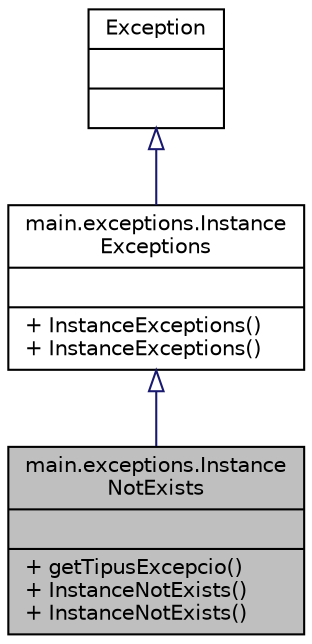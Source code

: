 digraph "main.exceptions.InstanceNotExists"
{
 // INTERACTIVE_SVG=YES
 // LATEX_PDF_SIZE
  edge [fontname="Helvetica",fontsize="10",labelfontname="Helvetica",labelfontsize="10"];
  node [fontname="Helvetica",fontsize="10",shape=record];
  Node1 [label="{main.exceptions.Instance\lNotExists\n||+ getTipusExcepcio()\l+ InstanceNotExists()\l+ InstanceNotExists()\l}",height=0.2,width=0.4,color="black", fillcolor="grey75", style="filled", fontcolor="black",tooltip=" "];
  Node2 -> Node1 [dir="back",color="midnightblue",fontsize="10",style="solid",arrowtail="onormal",fontname="Helvetica"];
  Node2 [label="{main.exceptions.Instance\lExceptions\n||+ InstanceExceptions()\l+ InstanceExceptions()\l}",height=0.2,width=0.4,color="black", fillcolor="white", style="filled",URL="$classmain_1_1exceptions_1_1InstanceExceptions.html",tooltip=" "];
  Node3 -> Node2 [dir="back",color="midnightblue",fontsize="10",style="solid",arrowtail="onormal",fontname="Helvetica"];
  Node3 [label="{Exception\n||}",height=0.2,width=0.4,color="black", fillcolor="white", style="filled",URL="$classException.html",tooltip=" "];
}
